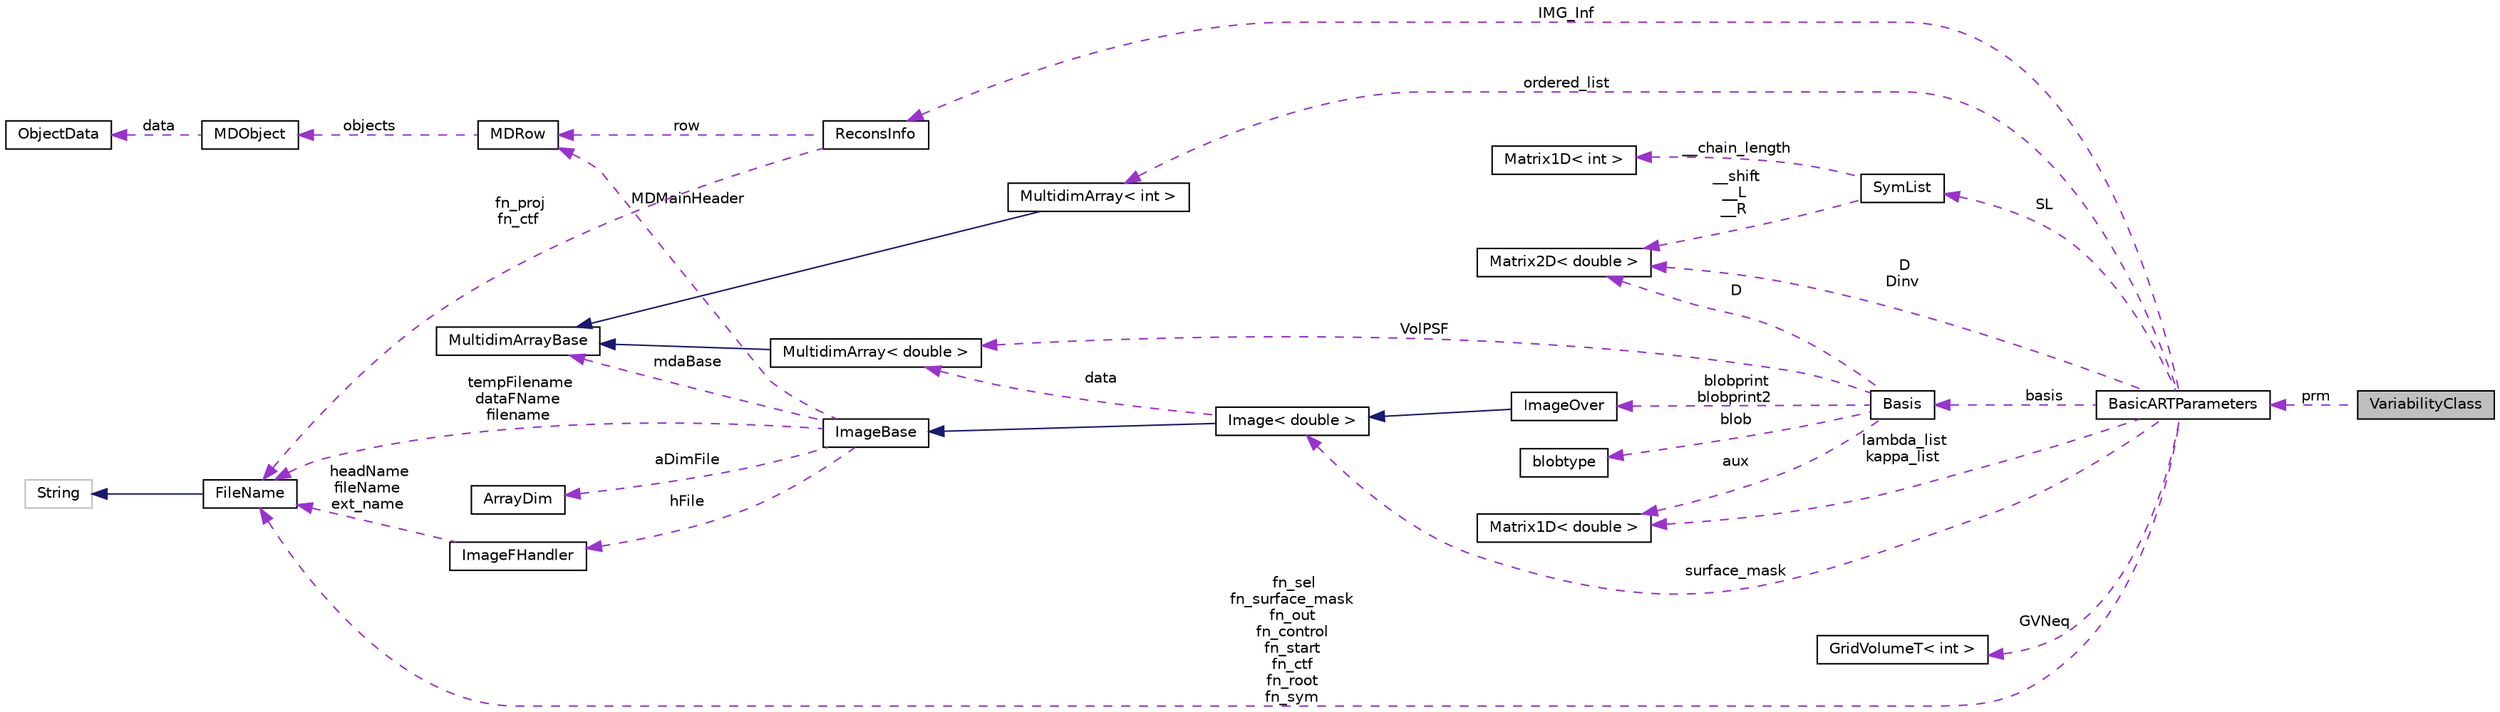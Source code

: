 digraph "VariabilityClass"
{
  edge [fontname="Helvetica",fontsize="10",labelfontname="Helvetica",labelfontsize="10"];
  node [fontname="Helvetica",fontsize="10",shape=record];
  rankdir="LR";
  Node1 [label="VariabilityClass",height=0.2,width=0.4,color="black", fillcolor="grey75", style="filled", fontcolor="black"];
  Node2 -> Node1 [dir="back",color="darkorchid3",fontsize="10",style="dashed",label=" prm" ,fontname="Helvetica"];
  Node2 [label="BasicARTParameters",height=0.2,width=0.4,color="black", fillcolor="white", style="filled",URL="$classBasicARTParameters.html"];
  Node3 -> Node2 [dir="back",color="darkorchid3",fontsize="10",style="dashed",label=" IMG_Inf" ,fontname="Helvetica"];
  Node3 [label="ReconsInfo",height=0.2,width=0.4,color="black", fillcolor="white", style="filled",URL="$structReconsInfo.html"];
  Node4 -> Node3 [dir="back",color="darkorchid3",fontsize="10",style="dashed",label=" row" ,fontname="Helvetica"];
  Node4 [label="MDRow",height=0.2,width=0.4,color="black", fillcolor="white", style="filled",URL="$classMDRow.html"];
  Node5 -> Node4 [dir="back",color="darkorchid3",fontsize="10",style="dashed",label=" objects" ,fontname="Helvetica"];
  Node5 [label="MDObject",height=0.2,width=0.4,color="black", fillcolor="white", style="filled",URL="$classMDObject.html"];
  Node6 -> Node5 [dir="back",color="darkorchid3",fontsize="10",style="dashed",label=" data" ,fontname="Helvetica"];
  Node6 [label="ObjectData",height=0.2,width=0.4,color="black", fillcolor="white", style="filled",URL="$unionObjectData.html"];
  Node7 -> Node3 [dir="back",color="darkorchid3",fontsize="10",style="dashed",label=" fn_proj\nfn_ctf" ,fontname="Helvetica"];
  Node7 [label="FileName",height=0.2,width=0.4,color="black", fillcolor="white", style="filled",URL="$classFileName.html"];
  Node8 -> Node7 [dir="back",color="midnightblue",fontsize="10",style="solid",fontname="Helvetica"];
  Node8 [label="String",height=0.2,width=0.4,color="grey75", fillcolor="white", style="filled"];
  Node9 -> Node2 [dir="back",color="darkorchid3",fontsize="10",style="dashed",label=" D\nDinv" ,fontname="Helvetica"];
  Node9 [label="Matrix2D\< double \>",height=0.2,width=0.4,color="black", fillcolor="white", style="filled",URL="$classMatrix2D.html"];
  Node10 -> Node2 [dir="back",color="darkorchid3",fontsize="10",style="dashed",label=" basis" ,fontname="Helvetica"];
  Node10 [label="Basis",height=0.2,width=0.4,color="black", fillcolor="white", style="filled",URL="$classBasis.html"];
  Node11 -> Node10 [dir="back",color="darkorchid3",fontsize="10",style="dashed",label=" blobprint\nblobprint2" ,fontname="Helvetica"];
  Node11 [label="ImageOver",height=0.2,width=0.4,color="black", fillcolor="white", style="filled",URL="$classImageOver.html"];
  Node12 -> Node11 [dir="back",color="midnightblue",fontsize="10",style="solid",fontname="Helvetica"];
  Node12 [label="Image\< double \>",height=0.2,width=0.4,color="black", fillcolor="white", style="filled",URL="$classImage.html"];
  Node13 -> Node12 [dir="back",color="midnightblue",fontsize="10",style="solid",fontname="Helvetica"];
  Node13 [label="ImageBase",height=0.2,width=0.4,color="black", fillcolor="white", style="filled",URL="$classImageBase.html",tooltip="Image base class. "];
  Node14 -> Node13 [dir="back",color="darkorchid3",fontsize="10",style="dashed",label=" mdaBase" ,fontname="Helvetica"];
  Node14 [label="MultidimArrayBase",height=0.2,width=0.4,color="black", fillcolor="white", style="filled",URL="$classMultidimArrayBase.html"];
  Node15 -> Node13 [dir="back",color="darkorchid3",fontsize="10",style="dashed",label=" hFile" ,fontname="Helvetica"];
  Node15 [label="ImageFHandler",height=0.2,width=0.4,color="black", fillcolor="white", style="filled",URL="$structImageFHandler.html"];
  Node7 -> Node15 [dir="back",color="darkorchid3",fontsize="10",style="dashed",label=" headName\nfileName\next_name" ,fontname="Helvetica"];
  Node4 -> Node13 [dir="back",color="darkorchid3",fontsize="10",style="dashed",label=" MDMainHeader" ,fontname="Helvetica"];
  Node16 -> Node13 [dir="back",color="darkorchid3",fontsize="10",style="dashed",label=" aDimFile" ,fontname="Helvetica"];
  Node16 [label="ArrayDim",height=0.2,width=0.4,color="black", fillcolor="white", style="filled",URL="$structArrayDim.html"];
  Node7 -> Node13 [dir="back",color="darkorchid3",fontsize="10",style="dashed",label=" tempFilename\ndataFName\nfilename" ,fontname="Helvetica"];
  Node17 -> Node12 [dir="back",color="darkorchid3",fontsize="10",style="dashed",label=" data" ,fontname="Helvetica"];
  Node17 [label="MultidimArray\< double \>",height=0.2,width=0.4,color="black", fillcolor="white", style="filled",URL="$classMultidimArray.html"];
  Node14 -> Node17 [dir="back",color="midnightblue",fontsize="10",style="solid",fontname="Helvetica"];
  Node18 -> Node10 [dir="back",color="darkorchid3",fontsize="10",style="dashed",label=" blob" ,fontname="Helvetica"];
  Node18 [label="blobtype",height=0.2,width=0.4,color="black", fillcolor="white", style="filled",URL="$structblobtype.html"];
  Node9 -> Node10 [dir="back",color="darkorchid3",fontsize="10",style="dashed",label=" D" ,fontname="Helvetica"];
  Node19 -> Node10 [dir="back",color="darkorchid3",fontsize="10",style="dashed",label=" aux" ,fontname="Helvetica"];
  Node19 [label="Matrix1D\< double \>",height=0.2,width=0.4,color="black", fillcolor="white", style="filled",URL="$classMatrix1D.html"];
  Node17 -> Node10 [dir="back",color="darkorchid3",fontsize="10",style="dashed",label=" VolPSF" ,fontname="Helvetica"];
  Node12 -> Node2 [dir="back",color="darkorchid3",fontsize="10",style="dashed",label=" surface_mask" ,fontname="Helvetica"];
  Node19 -> Node2 [dir="back",color="darkorchid3",fontsize="10",style="dashed",label=" lambda_list\nkappa_list" ,fontname="Helvetica"];
  Node20 -> Node2 [dir="back",color="darkorchid3",fontsize="10",style="dashed",label=" ordered_list" ,fontname="Helvetica"];
  Node20 [label="MultidimArray\< int \>",height=0.2,width=0.4,color="black", fillcolor="white", style="filled",URL="$classMultidimArray.html"];
  Node14 -> Node20 [dir="back",color="midnightblue",fontsize="10",style="solid",fontname="Helvetica"];
  Node21 -> Node2 [dir="back",color="darkorchid3",fontsize="10",style="dashed",label=" GVNeq" ,fontname="Helvetica"];
  Node21 [label="GridVolumeT\< int \>",height=0.2,width=0.4,color="black", fillcolor="white", style="filled",URL="$classGridVolumeT.html"];
  Node22 -> Node2 [dir="back",color="darkorchid3",fontsize="10",style="dashed",label=" SL" ,fontname="Helvetica"];
  Node22 [label="SymList",height=0.2,width=0.4,color="black", fillcolor="white", style="filled",URL="$classSymList.html"];
  Node9 -> Node22 [dir="back",color="darkorchid3",fontsize="10",style="dashed",label=" __shift\n__L\n__R" ,fontname="Helvetica"];
  Node23 -> Node22 [dir="back",color="darkorchid3",fontsize="10",style="dashed",label=" __chain_length" ,fontname="Helvetica"];
  Node23 [label="Matrix1D\< int \>",height=0.2,width=0.4,color="black", fillcolor="white", style="filled",URL="$classMatrix1D.html"];
  Node7 -> Node2 [dir="back",color="darkorchid3",fontsize="10",style="dashed",label=" fn_sel\nfn_surface_mask\nfn_out\nfn_control\nfn_start\nfn_ctf\nfn_root\nfn_sym" ,fontname="Helvetica"];
}
